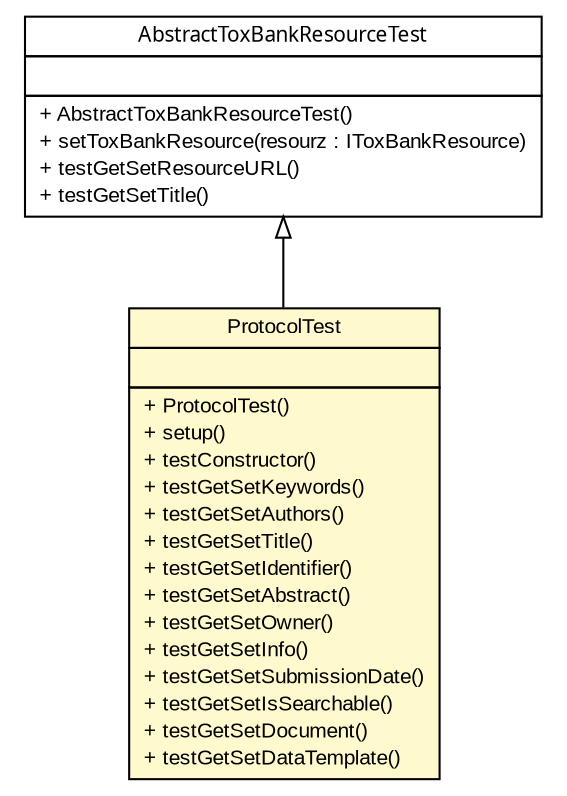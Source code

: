 #!/usr/local/bin/dot
#
# Class diagram 
# Generated by UmlGraph version 4.6 (http://www.spinellis.gr/sw/umlgraph)
#

digraph G {
	edge [fontname="arial",fontsize=10,labelfontname="arial",labelfontsize=10];
	node [fontname="arial",fontsize=10,shape=plaintext];
	// net.toxbank.client.resource.ProtocolTest
	c429 [label=<<table border="0" cellborder="1" cellspacing="0" cellpadding="2" port="p" bgcolor="lemonChiffon" href="./ProtocolTest.html">
		<tr><td><table border="0" cellspacing="0" cellpadding="1">
			<tr><td> ProtocolTest </td></tr>
		</table></td></tr>
		<tr><td><table border="0" cellspacing="0" cellpadding="1">
			<tr><td align="left">  </td></tr>
		</table></td></tr>
		<tr><td><table border="0" cellspacing="0" cellpadding="1">
			<tr><td align="left"> + ProtocolTest() </td></tr>
			<tr><td align="left"> + setup() </td></tr>
			<tr><td align="left"> + testConstructor() </td></tr>
			<tr><td align="left"> + testGetSetKeywords() </td></tr>
			<tr><td align="left"> + testGetSetAuthors() </td></tr>
			<tr><td align="left"> + testGetSetTitle() </td></tr>
			<tr><td align="left"> + testGetSetIdentifier() </td></tr>
			<tr><td align="left"> + testGetSetAbstract() </td></tr>
			<tr><td align="left"> + testGetSetOwner() </td></tr>
			<tr><td align="left"> + testGetSetInfo() </td></tr>
			<tr><td align="left"> + testGetSetSubmissionDate() </td></tr>
			<tr><td align="left"> + testGetSetIsSearchable() </td></tr>
			<tr><td align="left"> + testGetSetDocument() </td></tr>
			<tr><td align="left"> + testGetSetDataTemplate() </td></tr>
		</table></td></tr>
		</table>>, fontname="arial", fontcolor="black", fontsize=10.0];
	// net.toxbank.client.resource.AbstractToxBankResourceTest
	c436 [label=<<table border="0" cellborder="1" cellspacing="0" cellpadding="2" port="p" href="./AbstractToxBankResourceTest.html">
		<tr><td><table border="0" cellspacing="0" cellpadding="1">
			<tr><td><font face="ariali"> AbstractToxBankResourceTest </font></td></tr>
		</table></td></tr>
		<tr><td><table border="0" cellspacing="0" cellpadding="1">
			<tr><td align="left">  </td></tr>
		</table></td></tr>
		<tr><td><table border="0" cellspacing="0" cellpadding="1">
			<tr><td align="left"> + AbstractToxBankResourceTest() </td></tr>
			<tr><td align="left"> + setToxBankResource(resourz : IToxBankResource) </td></tr>
			<tr><td align="left"> + testGetSetResourceURL() </td></tr>
			<tr><td align="left"> + testGetSetTitle() </td></tr>
		</table></td></tr>
		</table>>, fontname="arial", fontcolor="black", fontsize=10.0];
	//net.toxbank.client.resource.ProtocolTest extends net.toxbank.client.resource.AbstractToxBankResourceTest
	c436:p -> c429:p [dir=back,arrowtail=empty];
}


